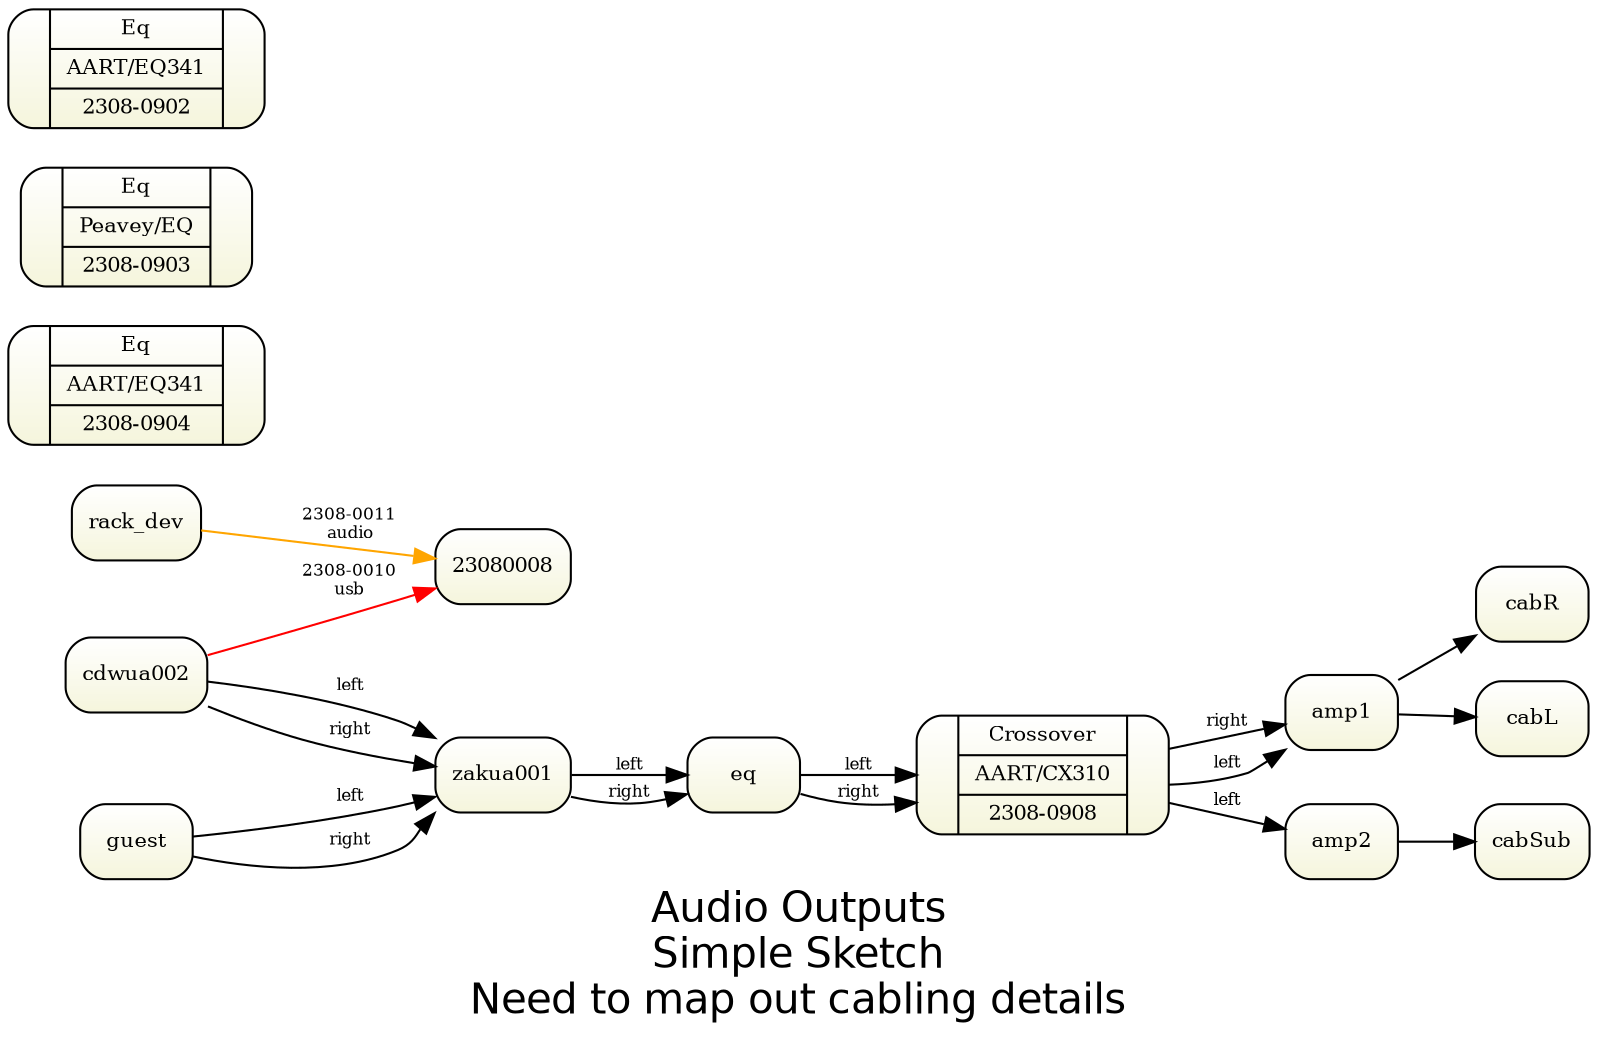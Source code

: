 digraph outputs { 
			graph [overlap = true, fontsize = 20,
			rankdir=LR, fontname = "Helvetica" , 
			label="Audio Outputs\nSimple Sketch\nNeed to map out cabling details" ]
      
	node [shape=Mrecord, tooltip="" ,  fontsize = 10,
    	  fillcolor="white:beige"  , style=filled  
		  gradientangle=270]  

	edge [fontsize=8] 
 
 
23080908 [ label= "{
{  }
| {  Crossover| AART/CX310 |2308-0908 }
|{  } 
}"]

23080904 [ label= "{
{  }
| {  Eq| AART/EQ341 |2308-0904 }
|{  } 
}"]
23080903 [ label= "{
{  }
| {  Eq| Peavey/EQ |2308-0903 }
|{  } 
}"]
23080902 [ label= "{
{  }
| {  Eq| AART/EQ341 |2308-0902 }
|{  } 
}"] 

cdwua002 : usb -> 23080008 : usb [label= "2308-0010
usb" color=red ] 
rack_dev  -> 23080008 : Mic_In [label= "2308-0011
audio" color=orange ]  

23080908 -> amp1:ch1 [label="left" ]
23080908 -> amp1:ch2 [label="right" ]
23080908 -> amp2:ch1 [label="left"]

eq -> 23080908:l [label="left" ]
eq -> 23080908:r [label="right" ]

zakua001:L -> eq:L [label="left" ]
zakua001:R -> eq:R [label="right" ]

amp1:o1 -> cabL
amp1:o2 -> cabR
amp2:o1 -> cabSub

guest:l -> zakua001:i13 [label="left" ]
guest:r -> zakua001:i14 [label="right" ]

cdwua002:l -> zakua001:i15 [label="left" ]
cdwua002:r -> zakua001:i16 [label="right" ]
}